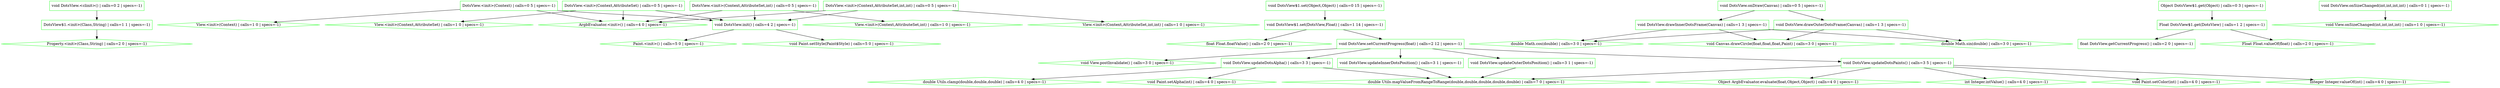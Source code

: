 digraph {
"com.karthik.imager.Recycler.DotsView.<clinit>():void.ae76d5e97d5301d1001f45ebba6668c3" [shape=box,label="void DotsView.<clinit>() | calls=0 2 | specs=-1)",color=green,shape=box]
"android.animation.ArgbEvaluator.<init>().1264a04388f3f63e12fd00d2e759c083" [shape=box,label="ArgbEvaluator.<init>() | calls=4 0 | specs=-1)",color=green,shape=diamond]
"android.graphics.Paint.<init>().fb251aa09d529f39ae85513c62267db5" [shape=box,label="Paint.<init>() | calls=5 0 | specs=-1)",color=green,shape=diamond]
"com.karthik.imager.Recycler.DotsView$1.<init>(java.lang.Class,java.lang.String).94f7f12ae95ce3af8bc1131dfc016c15" [shape=box,label="DotsView$1.<init>(Class,String) | calls=1 1 | specs=-1)",color=green,shape=box]
"android.util.Property.<init>(java.lang.Class,java.lang.String).cf8f0ce1500579f69fedd0785ec91c81" [shape=box,label="Property.<init>(Class,String) | calls=2 0 | specs=-1)",color=green,shape=diamond]
"com.karthik.imager.Recycler.DotsView.<init>(android.content.Context).3138a6225f6024ac6607db419ae0d8d8" [shape=box,label="DotsView.<init>(Context) | calls=0 5 | specs=-1)",color=green,shape=box]
"android.view.View.<init>(android.content.Context).77208a502639592c4077648dfd431cbc" [shape=box,label="View.<init>(Context) | calls=1 0 | specs=-1)",color=green,shape=diamond]
"com.karthik.imager.Recycler.DotsView.<init>(android.content.Context,android.util.AttributeSet).0098b9d1430933cbcb780d6088e99b16" [shape=box,label="DotsView.<init>(Context,AttributeSet) | calls=0 5 | specs=-1)",color=green,shape=box]
"android.view.View.<init>(android.content.Context,android.util.AttributeSet).536ca095352b145669ef8d7af9c50478" [shape=box,label="View.<init>(Context,AttributeSet) | calls=1 0 | specs=-1)",color=green,shape=diamond]
"com.karthik.imager.Recycler.DotsView.<init>(android.content.Context,android.util.AttributeSet,int).afe926a5eb436607d822cd4d98b8c5b4" [shape=box,label="DotsView.<init>(Context,AttributeSet,int) | calls=0 5 | specs=-1)",color=green,shape=box]
"android.view.View.<init>(android.content.Context,android.util.AttributeSet,int).267c443219d9ff84c58db684365dde22" [shape=box,label="View.<init>(Context,AttributeSet,int) | calls=1 0 | specs=-1)",color=green,shape=diamond]
"com.karthik.imager.Recycler.DotsView.<init>(android.content.Context,android.util.AttributeSet,int,in.1f5fdedbda239213a0fdeeb05d7aadc3" [shape=box,label="DotsView.<init>(Context,AttributeSet,int,int) | calls=0 5 | specs=-1)",color=green,shape=box]
"android.view.View.<init>(android.content.Context,android.util.AttributeSet,int,int).5f0d9933a40ce605d2d1fe5886d3a583" [shape=box,label="View.<init>(Context,AttributeSet,int,int) | calls=1 0 | specs=-1)",color=green,shape=diamond]
"com.karthik.imager.Recycler.Utils.clamp(double,double,double):double.0da66021ebf419c99959dacf24065e21" [shape=box,label="double Utils.clamp(double,double,double) | calls=4 0 | specs=-1)",color=green,shape=diamond]
"java.lang.Math.cos(double):double.bffa17e5b72d9b620926f30b1db2ba03" [shape=box,label="double Math.cos(double) | calls=3 0 | specs=-1)",color=green,shape=diamond]
"android.graphics.Canvas.drawCircle(float,float,float,android.graphics.Paint):void.52f2be0b2321af153b70f61289ffbaa9" [shape=box,label="void Canvas.drawCircle(float,float,float,Paint) | calls=3 0 | specs=-1)",color=green,shape=diamond]
"com.karthik.imager.Recycler.DotsView.drawInnerDotsFrame(android.graphics.Canvas):void.827f0edbc36a7e2444b184517eb14bd9" [shape=box,label="void DotsView.drawInnerDotsFrame(Canvas) | calls=1 3 | specs=-1)",color=green,shape=box]
"com.karthik.imager.Recycler.DotsView.drawOuterDotsFrame(android.graphics.Canvas):void.e82648a5a5d5541710f0a86cee39f8b9" [shape=box,label="void DotsView.drawOuterDotsFrame(Canvas) | calls=1 3 | specs=-1)",color=green,shape=box]
"android.animation.ArgbEvaluator.evaluate(float,java.lang.Object,java.lang.Object):java.lang.Object.de84f378bae27ce259c1560c3bc7f82d" [shape=box,label="Object ArgbEvaluator.evaluate(float,Object,Object) | calls=4 0 | specs=-1)",color=green,shape=diamond]
"java.lang.Float.floatValue():float.3de1de49f7f877b82668b56c62e4d3ae" [shape=box,label="float Float.floatValue() | calls=2 0 | specs=-1)",color=green,shape=diamond]
"com.karthik.imager.Recycler.DotsView$1.get(com.karthik.imager.Recycler.DotsView):java.lang.Float.071b2c8bf4863ea62f569f51b9fad3c2" [shape=box,label="Float DotsView$1.get(DotsView) | calls=1 2 | specs=-1)",color=green,shape=box]
"com.karthik.imager.Recycler.DotsView$1.get(java.lang.Object):java.lang.Object.2ffbad54c7b901d9c8e0b674a00ce7ff" [shape=box,label="Object DotsView$1.get(Object) | calls=0 3 | specs=-1)",color=green,shape=box]
"com.karthik.imager.Recycler.DotsView.getCurrentProgress():float.f94e15fe4d83ecbc402b74fcb9aefa9f" [shape=box,label="float DotsView.getCurrentProgress() | calls=2 0 | specs=-1)",color=green,shape=box]
"com.karthik.imager.Recycler.DotsView.init():void.0c4dca2da9ffd22ac2537ebcb72bd7b6" [shape=box,label="void DotsView.init() | calls=4 2 | specs=-1)",color=green,shape=box]
"java.lang.Integer.intValue():int.1a31c7ccbf8f3cf7fb03d964fce668a4" [shape=box,label="int Integer.intValue() | calls=4 0 | specs=-1)",color=green,shape=diamond]
"com.karthik.imager.Recycler.Utils.mapValueFromRangeToRange(double,double,double,double,double):doubl.a37c8928fa5af9dda1070aa629e9ad74" [shape=box,label="double Utils.mapValueFromRangeToRange(double,double,double,double,double) | calls=7 0 | specs=-1)",color=green,shape=diamond]
"com.karthik.imager.Recycler.DotsView.onDraw(android.graphics.Canvas):void.8a8cc59e7ca97247eb616dd14e17d625" [shape=box,label="void DotsView.onDraw(Canvas) | calls=0 5 | specs=-1)",color=green,shape=box]
"com.karthik.imager.Recycler.DotsView.onSizeChanged(int,int,int,int):void.425af3189ca85a92c4a2da75c32da791" [shape=box,label="void DotsView.onSizeChanged(int,int,int,int) | calls=0 1 | specs=-1)",color=green,shape=box]
"android.view.View.onSizeChanged(int,int,int,int):void.6c346a5082e9a82f754cb99c784ac2a5" [shape=box,label="void View.onSizeChanged(int,int,int,int) | calls=1 0 | specs=-1)",color=green,shape=diamond]
"android.view.View.postInvalidate():void.20293c1a5158183550acac043b8c2d07" [shape=box,label="void View.postInvalidate() | calls=3 0 | specs=-1)",color=green,shape=diamond]
"com.karthik.imager.Recycler.DotsView$1.set(com.karthik.imager.Recycler.DotsView,java.lang.Float):voi.772cea99a587a1d434049907de372f5f" [shape=box,label="void DotsView$1.set(DotsView,Float) | calls=1 14 | specs=-1)",color=green,shape=box]
"com.karthik.imager.Recycler.DotsView$1.set(java.lang.Object,java.lang.Object):void.b0f70273d1075c103fa715feeb2715b9" [shape=box,label="void DotsView$1.set(Object,Object) | calls=0 15 | specs=-1)",color=green,shape=box]
"android.graphics.Paint.setAlpha(int):void.90d18eafd021435a6cb48288ee87a9e7" [shape=box,label="void Paint.setAlpha(int) | calls=4 0 | specs=-1)",color=green,shape=diamond]
"android.graphics.Paint.setColor(int):void.37991cedc8626f24242dba11e40fe444" [shape=box,label="void Paint.setColor(int) | calls=4 0 | specs=-1)",color=green,shape=diamond]
"com.karthik.imager.Recycler.DotsView.setCurrentProgress(float):void.dacaacc4ada92fdaee24448aba7c3c69" [shape=box,label="void DotsView.setCurrentProgress(float) | calls=2 12 | specs=-1)",color=green,shape=box]
"android.graphics.Paint.setStyle(android.graphics.Paint$Style):void.7dc98fd0f8e24231b90e448220910188" [shape=box,label="void Paint.setStyle(Paint$Style) | calls=5 0 | specs=-1)",color=green,shape=diamond]
"java.lang.Math.sin(double):double.306380a2611ffbcbb14dc37d07886ad4" [shape=box,label="double Math.sin(double) | calls=3 0 | specs=-1)",color=green,shape=diamond]
"com.karthik.imager.Recycler.DotsView.updateDotsAlpha():void.59fd45e16d7725b718355127f6eaf1a3" [shape=box,label="void DotsView.updateDotsAlpha() | calls=3 3 | specs=-1)",color=green,shape=box]
"com.karthik.imager.Recycler.DotsView.updateDotsPaints():void.802b510a9d1bd709c5df314bfa2d50cc" [shape=box,label="void DotsView.updateDotsPaints() | calls=3 5 | specs=-1)",color=green,shape=box]
"com.karthik.imager.Recycler.DotsView.updateInnerDotsPosition():void.79cb43fb0704afdaffc576b32217ce85" [shape=box,label="void DotsView.updateInnerDotsPosition() | calls=3 1 | specs=-1)",color=green,shape=box]
"com.karthik.imager.Recycler.DotsView.updateOuterDotsPosition():void.0a74c90ec84e270fd31ae7596438740f" [shape=box,label="void DotsView.updateOuterDotsPosition() | calls=3 1 | specs=-1)",color=green,shape=box]
"java.lang.Float.valueOf(float):java.lang.Float.cf406776116baa682539829ec97da874" [shape=box,label="Float Float.valueOf(float) | calls=2 0 | specs=-1)",color=green,shape=diamond]
"java.lang.Integer.valueOf(int):java.lang.Integer.f7bdd490502755a0b79ca79c0240609c" [shape=box,label="Integer Integer.valueOf(int) | calls=4 0 | specs=-1)",color=green,shape=diamond]
"com.karthik.imager.Recycler.DotsView.updateOuterDotsPosition():void.0a74c90ec84e270fd31ae7596438740f" -> "com.karthik.imager.Recycler.Utils.mapValueFromRangeToRange(double,double,double,double,double):doubl.a37c8928fa5af9dda1070aa629e9ad74"
"com.karthik.imager.Recycler.DotsView.updateInnerDotsPosition():void.79cb43fb0704afdaffc576b32217ce85" -> "com.karthik.imager.Recycler.Utils.mapValueFromRangeToRange(double,double,double,double,double):doubl.a37c8928fa5af9dda1070aa629e9ad74"
"com.karthik.imager.Recycler.DotsView.updateDotsPaints():void.802b510a9d1bd709c5df314bfa2d50cc" -> "java.lang.Integer.valueOf(int):java.lang.Integer.f7bdd490502755a0b79ca79c0240609c"
"com.karthik.imager.Recycler.DotsView.updateDotsPaints():void.802b510a9d1bd709c5df314bfa2d50cc" -> "android.graphics.Paint.setColor(int):void.37991cedc8626f24242dba11e40fe444"
"com.karthik.imager.Recycler.DotsView.updateDotsPaints():void.802b510a9d1bd709c5df314bfa2d50cc" -> "com.karthik.imager.Recycler.Utils.mapValueFromRangeToRange(double,double,double,double,double):doubl.a37c8928fa5af9dda1070aa629e9ad74"
"com.karthik.imager.Recycler.DotsView.updateDotsPaints():void.802b510a9d1bd709c5df314bfa2d50cc" -> "java.lang.Integer.intValue():int.1a31c7ccbf8f3cf7fb03d964fce668a4"
"com.karthik.imager.Recycler.DotsView.updateDotsPaints():void.802b510a9d1bd709c5df314bfa2d50cc" -> "android.animation.ArgbEvaluator.evaluate(float,java.lang.Object,java.lang.Object):java.lang.Object.de84f378bae27ce259c1560c3bc7f82d"
"com.karthik.imager.Recycler.DotsView.updateDotsAlpha():void.59fd45e16d7725b718355127f6eaf1a3" -> "android.graphics.Paint.setAlpha(int):void.90d18eafd021435a6cb48288ee87a9e7"
"com.karthik.imager.Recycler.DotsView.updateDotsAlpha():void.59fd45e16d7725b718355127f6eaf1a3" -> "com.karthik.imager.Recycler.Utils.mapValueFromRangeToRange(double,double,double,double,double):doubl.a37c8928fa5af9dda1070aa629e9ad74"
"com.karthik.imager.Recycler.DotsView.updateDotsAlpha():void.59fd45e16d7725b718355127f6eaf1a3" -> "com.karthik.imager.Recycler.Utils.clamp(double,double,double):double.0da66021ebf419c99959dacf24065e21"
"com.karthik.imager.Recycler.DotsView.setCurrentProgress(float):void.dacaacc4ada92fdaee24448aba7c3c69" -> "com.karthik.imager.Recycler.DotsView.updateOuterDotsPosition():void.0a74c90ec84e270fd31ae7596438740f"
"com.karthik.imager.Recycler.DotsView.setCurrentProgress(float):void.dacaacc4ada92fdaee24448aba7c3c69" -> "com.karthik.imager.Recycler.DotsView.updateInnerDotsPosition():void.79cb43fb0704afdaffc576b32217ce85"
"com.karthik.imager.Recycler.DotsView.setCurrentProgress(float):void.dacaacc4ada92fdaee24448aba7c3c69" -> "com.karthik.imager.Recycler.DotsView.updateDotsPaints():void.802b510a9d1bd709c5df314bfa2d50cc"
"com.karthik.imager.Recycler.DotsView.setCurrentProgress(float):void.dacaacc4ada92fdaee24448aba7c3c69" -> "com.karthik.imager.Recycler.DotsView.updateDotsAlpha():void.59fd45e16d7725b718355127f6eaf1a3"
"com.karthik.imager.Recycler.DotsView.setCurrentProgress(float):void.dacaacc4ada92fdaee24448aba7c3c69" -> "android.view.View.postInvalidate():void.20293c1a5158183550acac043b8c2d07"
"com.karthik.imager.Recycler.DotsView$1.set(java.lang.Object,java.lang.Object):void.b0f70273d1075c103fa715feeb2715b9" -> "com.karthik.imager.Recycler.DotsView$1.set(com.karthik.imager.Recycler.DotsView,java.lang.Float):voi.772cea99a587a1d434049907de372f5f"
"com.karthik.imager.Recycler.DotsView$1.set(com.karthik.imager.Recycler.DotsView,java.lang.Float):voi.772cea99a587a1d434049907de372f5f" -> "com.karthik.imager.Recycler.DotsView.setCurrentProgress(float):void.dacaacc4ada92fdaee24448aba7c3c69"
"com.karthik.imager.Recycler.DotsView$1.set(com.karthik.imager.Recycler.DotsView,java.lang.Float):voi.772cea99a587a1d434049907de372f5f" -> "java.lang.Float.floatValue():float.3de1de49f7f877b82668b56c62e4d3ae"
"com.karthik.imager.Recycler.DotsView.onSizeChanged(int,int,int,int):void.425af3189ca85a92c4a2da75c32da791" -> "android.view.View.onSizeChanged(int,int,int,int):void.6c346a5082e9a82f754cb99c784ac2a5"
"com.karthik.imager.Recycler.DotsView.onDraw(android.graphics.Canvas):void.8a8cc59e7ca97247eb616dd14e17d625" -> "com.karthik.imager.Recycler.DotsView.drawOuterDotsFrame(android.graphics.Canvas):void.e82648a5a5d5541710f0a86cee39f8b9"
"com.karthik.imager.Recycler.DotsView.onDraw(android.graphics.Canvas):void.8a8cc59e7ca97247eb616dd14e17d625" -> "com.karthik.imager.Recycler.DotsView.drawInnerDotsFrame(android.graphics.Canvas):void.827f0edbc36a7e2444b184517eb14bd9"
"com.karthik.imager.Recycler.DotsView.init():void.0c4dca2da9ffd22ac2537ebcb72bd7b6" -> "android.graphics.Paint.setStyle(android.graphics.Paint$Style):void.7dc98fd0f8e24231b90e448220910188"
"com.karthik.imager.Recycler.DotsView.init():void.0c4dca2da9ffd22ac2537ebcb72bd7b6" -> "android.graphics.Paint.<init>().fb251aa09d529f39ae85513c62267db5"
"com.karthik.imager.Recycler.DotsView$1.get(java.lang.Object):java.lang.Object.2ffbad54c7b901d9c8e0b674a00ce7ff" -> "com.karthik.imager.Recycler.DotsView$1.get(com.karthik.imager.Recycler.DotsView):java.lang.Float.071b2c8bf4863ea62f569f51b9fad3c2"
"com.karthik.imager.Recycler.DotsView$1.get(com.karthik.imager.Recycler.DotsView):java.lang.Float.071b2c8bf4863ea62f569f51b9fad3c2" -> "java.lang.Float.valueOf(float):java.lang.Float.cf406776116baa682539829ec97da874"
"com.karthik.imager.Recycler.DotsView$1.get(com.karthik.imager.Recycler.DotsView):java.lang.Float.071b2c8bf4863ea62f569f51b9fad3c2" -> "com.karthik.imager.Recycler.DotsView.getCurrentProgress():float.f94e15fe4d83ecbc402b74fcb9aefa9f"
"com.karthik.imager.Recycler.DotsView.drawOuterDotsFrame(android.graphics.Canvas):void.e82648a5a5d5541710f0a86cee39f8b9" -> "java.lang.Math.sin(double):double.306380a2611ffbcbb14dc37d07886ad4"
"com.karthik.imager.Recycler.DotsView.drawOuterDotsFrame(android.graphics.Canvas):void.e82648a5a5d5541710f0a86cee39f8b9" -> "android.graphics.Canvas.drawCircle(float,float,float,android.graphics.Paint):void.52f2be0b2321af153b70f61289ffbaa9"
"com.karthik.imager.Recycler.DotsView.drawOuterDotsFrame(android.graphics.Canvas):void.e82648a5a5d5541710f0a86cee39f8b9" -> "java.lang.Math.cos(double):double.bffa17e5b72d9b620926f30b1db2ba03"
"com.karthik.imager.Recycler.DotsView.drawInnerDotsFrame(android.graphics.Canvas):void.827f0edbc36a7e2444b184517eb14bd9" -> "java.lang.Math.sin(double):double.306380a2611ffbcbb14dc37d07886ad4"
"com.karthik.imager.Recycler.DotsView.drawInnerDotsFrame(android.graphics.Canvas):void.827f0edbc36a7e2444b184517eb14bd9" -> "android.graphics.Canvas.drawCircle(float,float,float,android.graphics.Paint):void.52f2be0b2321af153b70f61289ffbaa9"
"com.karthik.imager.Recycler.DotsView.drawInnerDotsFrame(android.graphics.Canvas):void.827f0edbc36a7e2444b184517eb14bd9" -> "java.lang.Math.cos(double):double.bffa17e5b72d9b620926f30b1db2ba03"
"com.karthik.imager.Recycler.DotsView.<init>(android.content.Context,android.util.AttributeSet,int,in.1f5fdedbda239213a0fdeeb05d7aadc3" -> "com.karthik.imager.Recycler.DotsView.init():void.0c4dca2da9ffd22ac2537ebcb72bd7b6"
"com.karthik.imager.Recycler.DotsView.<init>(android.content.Context,android.util.AttributeSet,int,in.1f5fdedbda239213a0fdeeb05d7aadc3" -> "android.view.View.<init>(android.content.Context,android.util.AttributeSet,int,int).5f0d9933a40ce605d2d1fe5886d3a583"
"com.karthik.imager.Recycler.DotsView.<init>(android.content.Context,android.util.AttributeSet,int,in.1f5fdedbda239213a0fdeeb05d7aadc3" -> "android.animation.ArgbEvaluator.<init>().1264a04388f3f63e12fd00d2e759c083"
"com.karthik.imager.Recycler.DotsView.<init>(android.content.Context,android.util.AttributeSet,int).afe926a5eb436607d822cd4d98b8c5b4" -> "com.karthik.imager.Recycler.DotsView.init():void.0c4dca2da9ffd22ac2537ebcb72bd7b6"
"com.karthik.imager.Recycler.DotsView.<init>(android.content.Context,android.util.AttributeSet,int).afe926a5eb436607d822cd4d98b8c5b4" -> "android.view.View.<init>(android.content.Context,android.util.AttributeSet,int).267c443219d9ff84c58db684365dde22"
"com.karthik.imager.Recycler.DotsView.<init>(android.content.Context,android.util.AttributeSet,int).afe926a5eb436607d822cd4d98b8c5b4" -> "android.animation.ArgbEvaluator.<init>().1264a04388f3f63e12fd00d2e759c083"
"com.karthik.imager.Recycler.DotsView.<init>(android.content.Context,android.util.AttributeSet).0098b9d1430933cbcb780d6088e99b16" -> "com.karthik.imager.Recycler.DotsView.init():void.0c4dca2da9ffd22ac2537ebcb72bd7b6"
"com.karthik.imager.Recycler.DotsView.<init>(android.content.Context,android.util.AttributeSet).0098b9d1430933cbcb780d6088e99b16" -> "android.view.View.<init>(android.content.Context,android.util.AttributeSet).536ca095352b145669ef8d7af9c50478"
"com.karthik.imager.Recycler.DotsView.<init>(android.content.Context,android.util.AttributeSet).0098b9d1430933cbcb780d6088e99b16" -> "android.animation.ArgbEvaluator.<init>().1264a04388f3f63e12fd00d2e759c083"
"com.karthik.imager.Recycler.DotsView.<init>(android.content.Context).3138a6225f6024ac6607db419ae0d8d8" -> "com.karthik.imager.Recycler.DotsView.init():void.0c4dca2da9ffd22ac2537ebcb72bd7b6"
"com.karthik.imager.Recycler.DotsView.<init>(android.content.Context).3138a6225f6024ac6607db419ae0d8d8" -> "android.view.View.<init>(android.content.Context).77208a502639592c4077648dfd431cbc"
"com.karthik.imager.Recycler.DotsView.<init>(android.content.Context).3138a6225f6024ac6607db419ae0d8d8" -> "android.animation.ArgbEvaluator.<init>().1264a04388f3f63e12fd00d2e759c083"
"com.karthik.imager.Recycler.DotsView$1.<init>(java.lang.Class,java.lang.String).94f7f12ae95ce3af8bc1131dfc016c15" -> "android.util.Property.<init>(java.lang.Class,java.lang.String).cf8f0ce1500579f69fedd0785ec91c81"
"com.karthik.imager.Recycler.DotsView.<clinit>():void.ae76d5e97d5301d1001f45ebba6668c3" -> "com.karthik.imager.Recycler.DotsView$1.<init>(java.lang.Class,java.lang.String).94f7f12ae95ce3af8bc1131dfc016c15"
}
